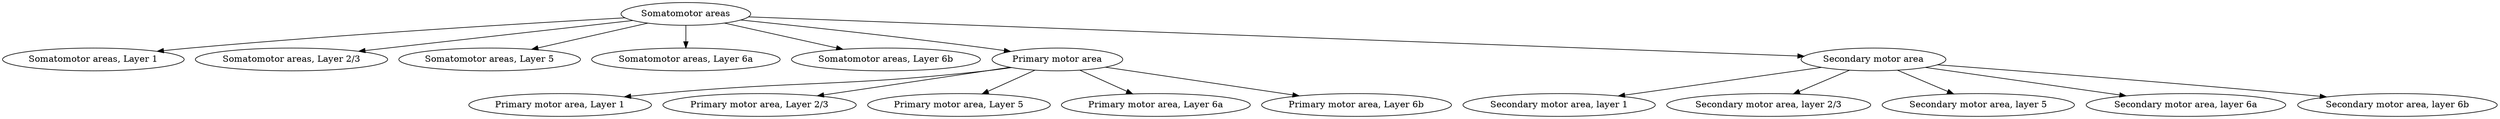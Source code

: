 digraph {
	"Somatomotor areas"
	"Somatomotor areas" -> "Somatomotor areas, Layer 1"
	"Somatomotor areas, Layer 1"
	"Somatomotor areas" -> "Somatomotor areas, Layer 2/3"
	"Somatomotor areas, Layer 2/3"
	"Somatomotor areas" -> "Somatomotor areas, Layer 5"
	"Somatomotor areas, Layer 5"
	"Somatomotor areas" -> "Somatomotor areas, Layer 6a"
	"Somatomotor areas, Layer 6a"
	"Somatomotor areas" -> "Somatomotor areas, Layer 6b"
	"Somatomotor areas, Layer 6b"
	"Somatomotor areas" -> "Primary motor area"
	"Primary motor area"
	"Primary motor area" -> "Primary motor area, Layer 1"
	"Primary motor area, Layer 1"
	"Primary motor area" -> "Primary motor area, Layer 2/3"
	"Primary motor area, Layer 2/3"
	"Primary motor area" -> "Primary motor area, Layer 5"
	"Primary motor area, Layer 5"
	"Primary motor area" -> "Primary motor area, Layer 6a"
	"Primary motor area, Layer 6a"
	"Primary motor area" -> "Primary motor area, Layer 6b"
	"Primary motor area, Layer 6b"
	"Somatomotor areas" -> "Secondary motor area"
	"Secondary motor area"
	"Secondary motor area" -> "Secondary motor area, layer 1"
	"Secondary motor area, layer 1"
	"Secondary motor area" -> "Secondary motor area, layer 2/3"
	"Secondary motor area, layer 2/3"
	"Secondary motor area" -> "Secondary motor area, layer 5"
	"Secondary motor area, layer 5"
	"Secondary motor area" -> "Secondary motor area, layer 6a"
	"Secondary motor area, layer 6a"
	"Secondary motor area" -> "Secondary motor area, layer 6b"
	"Secondary motor area, layer 6b"
}
